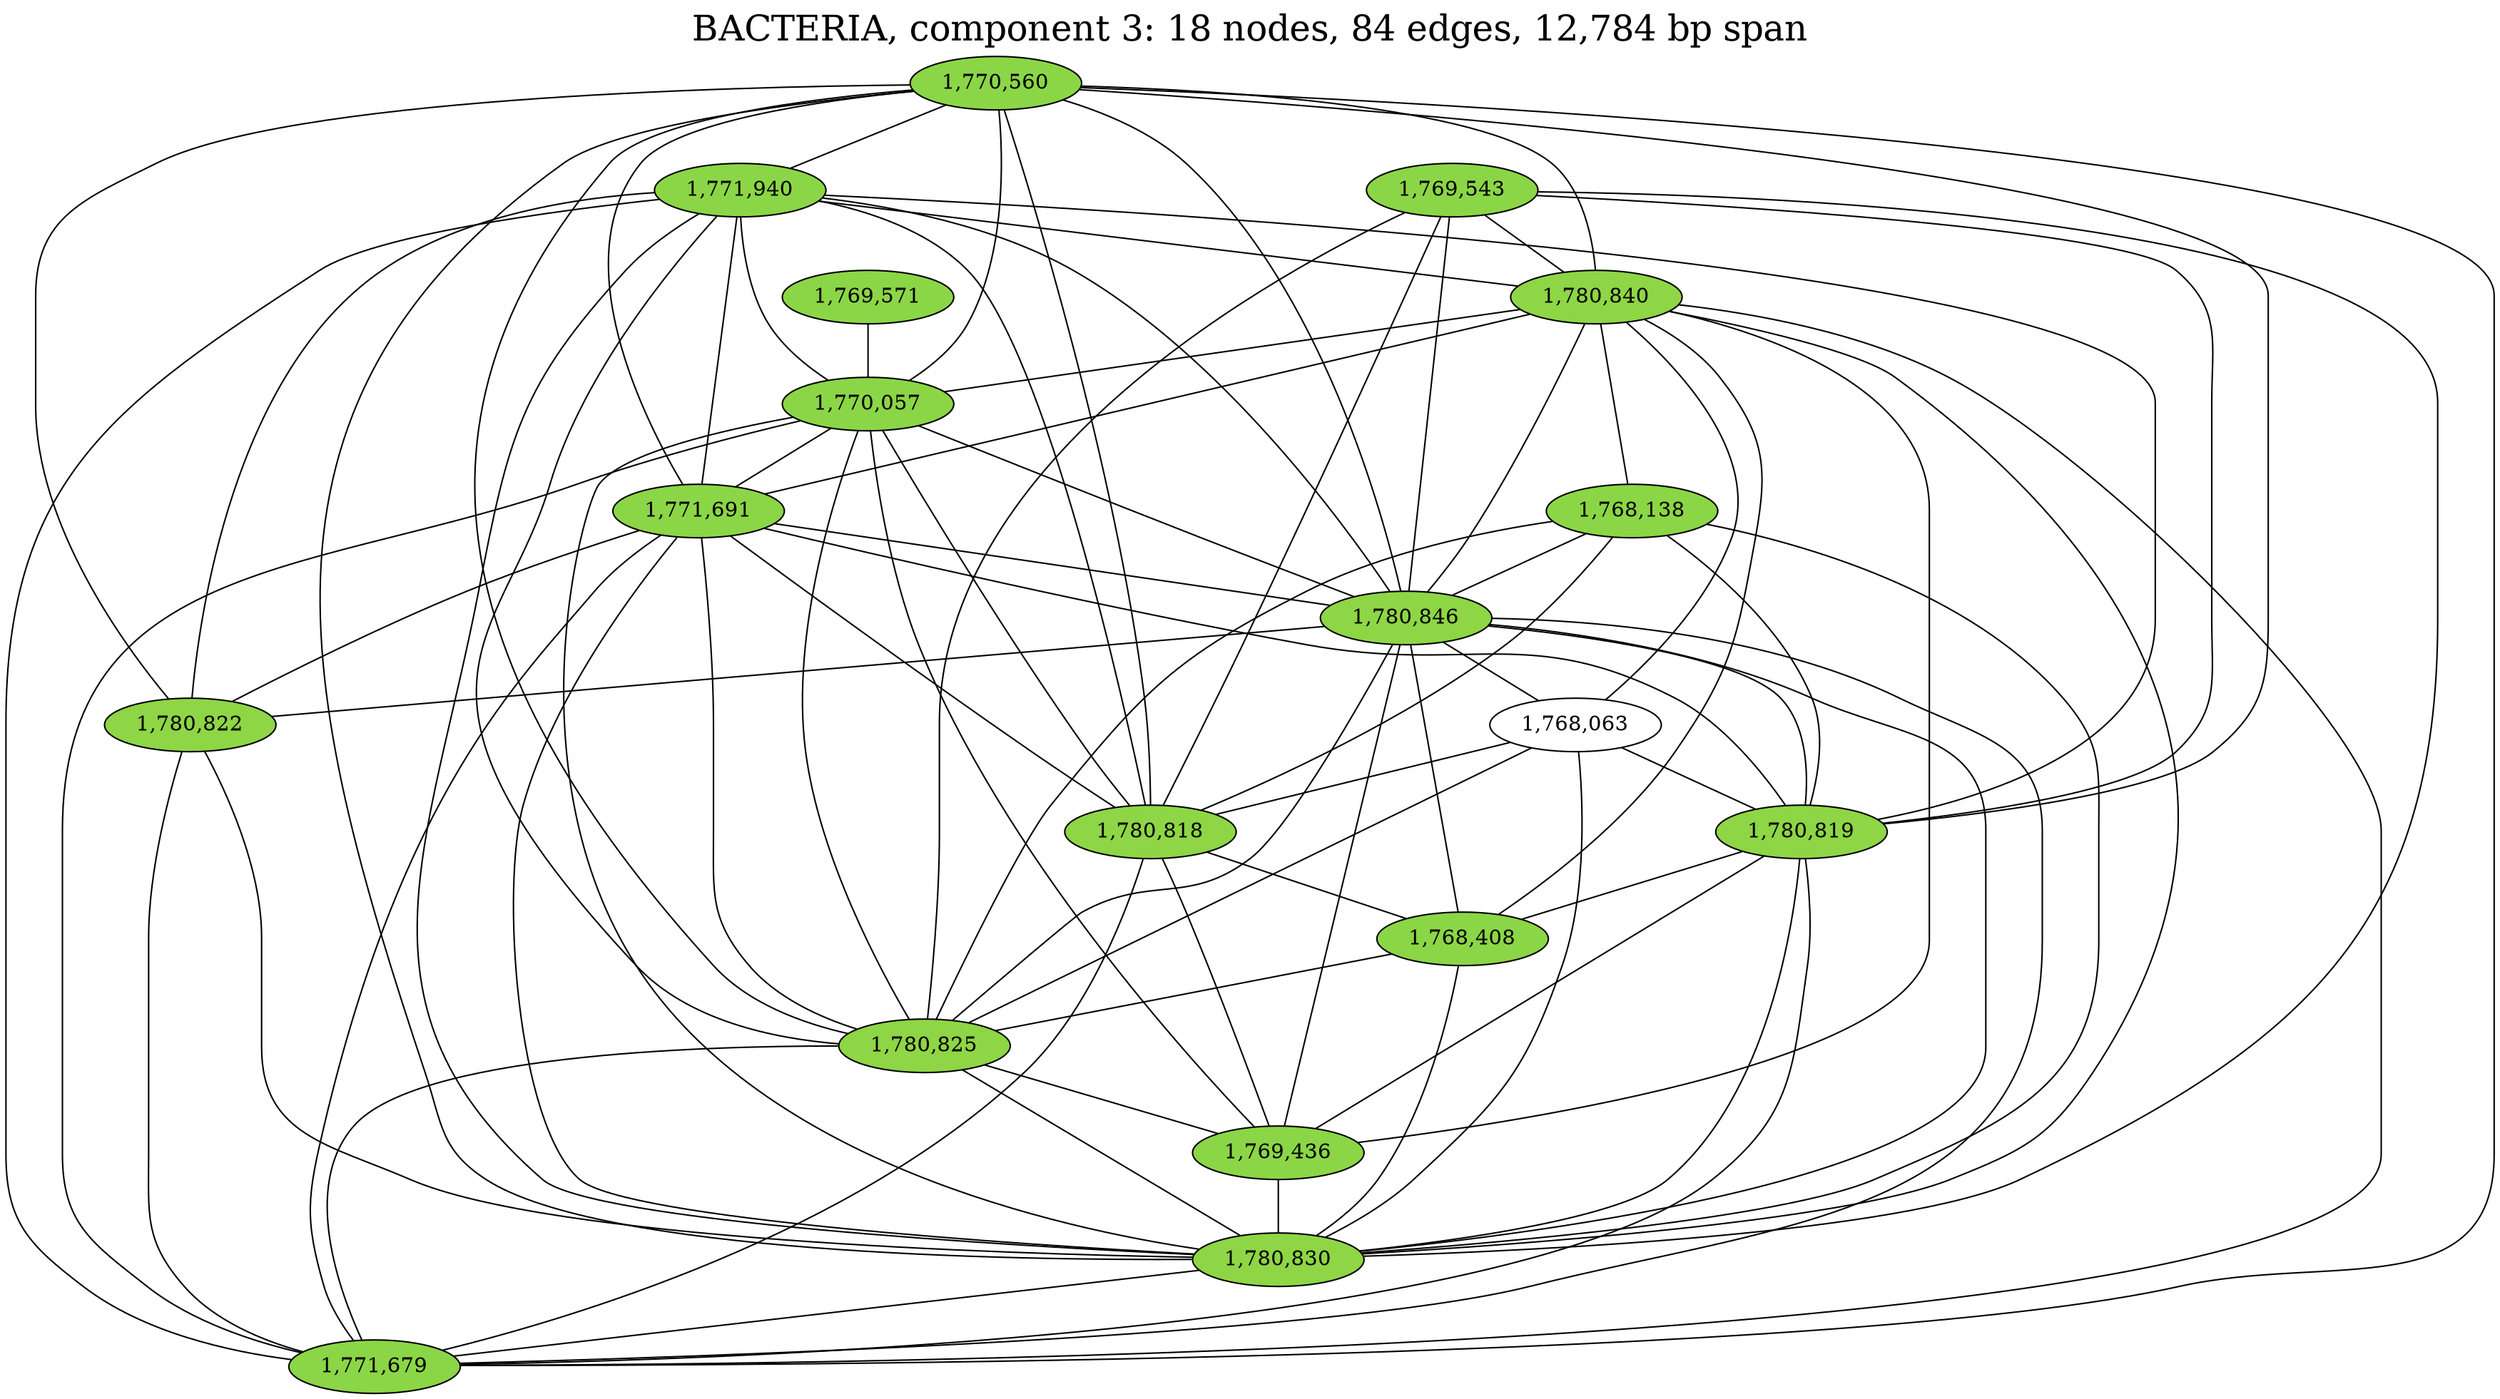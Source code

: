 graph BACTERIA_cc3 {
	overlap="prism50";
	outputorder="edgesfirst";
	node [style="filled"];
	label="BACTERIA, component 3: 18 nodes, 84 edges, 12,784 bp span";
	labelloc="t";
	fontsize=24;
	"1,768,063" [fillcolor="#ffffff", fontcolor="#000000"];
	"1,768,138" [fillcolor="#8bd646", fontcolor="#000000"];
	"1,768,408" [fillcolor="#8bd646", fontcolor="#000000"];
	"1,769,436" [fillcolor="#8bd646", fontcolor="#000000"];
	"1,769,543" [fillcolor="#8bd646", fontcolor="#000000"];
	"1,769,571" [fillcolor="#8bd646", fontcolor="#000000"];
	"1,770,057" [fillcolor="#8bd646", fontcolor="#000000"];
	"1,770,560" [fillcolor="#8bd646", fontcolor="#000000"];
	"1,771,679" [fillcolor="#8bd646", fontcolor="#000000"];
	"1,771,691" [fillcolor="#8bd646", fontcolor="#000000"];
	"1,771,940" [fillcolor="#8bd646", fontcolor="#000000"];
	"1,780,818" [fillcolor="#8ed645", fontcolor="#000000"];
	"1,780,819" [fillcolor="#8ed645", fontcolor="#000000"];
	"1,780,822" [fillcolor="#8ed645", fontcolor="#000000"];
	"1,780,825" [fillcolor="#8ed645", fontcolor="#000000"];
	"1,780,830" [fillcolor="#8ed645", fontcolor="#000000"];
	"1,780,840" [fillcolor="#8ed645", fontcolor="#000000"];
	"1,780,846" [fillcolor="#8ed645", fontcolor="#000000"];
	"1,770,560" -- "1,770,057";
	"1,770,560" -- "1,771,679";
	"1,770,560" -- "1,771,691";
	"1,770,560" -- "1,771,940";
	"1,770,560" -- "1,780,818";
	"1,770,560" -- "1,780,819";
	"1,770,560" -- "1,780,822";
	"1,770,560" -- "1,780,825";
	"1,770,560" -- "1,780,830";
	"1,770,560" -- "1,780,840";
	"1,770,560" -- "1,780,846";
	"1,769,571" -- "1,770,057";
	"1,771,940" -- "1,770,057";
	"1,771,940" -- "1,771,679";
	"1,771,940" -- "1,771,691";
	"1,771,940" -- "1,780,818";
	"1,771,940" -- "1,780,819";
	"1,771,940" -- "1,780,822";
	"1,771,940" -- "1,780,825";
	"1,771,940" -- "1,780,830";
	"1,771,940" -- "1,780,840";
	"1,771,940" -- "1,780,846";
	"1,769,543" -- "1,780,818";
	"1,769,543" -- "1,780,819";
	"1,769,543" -- "1,780,825";
	"1,769,543" -- "1,780,830";
	"1,769,543" -- "1,780,840";
	"1,769,543" -- "1,780,846";
	"1,780,840" -- "1,768,063";
	"1,780,840" -- "1,768,138";
	"1,780,840" -- "1,768,408";
	"1,780,840" -- "1,769,436";
	"1,780,840" -- "1,770,057";
	"1,780,840" -- "1,771,679";
	"1,780,840" -- "1,771,691";
	"1,780,840" -- "1,780,830";
	"1,780,840" -- "1,780,846";
	"1,770,057" -- "1,769,436";
	"1,770,057" -- "1,771,679";
	"1,770,057" -- "1,771,691";
	"1,770,057" -- "1,780,818";
	"1,770,057" -- "1,780,825";
	"1,770,057" -- "1,780,830";
	"1,770,057" -- "1,780,846";
	"1,768,138" -- "1,780,818";
	"1,768,138" -- "1,780,819";
	"1,768,138" -- "1,780,825";
	"1,768,138" -- "1,780,830";
	"1,768,138" -- "1,780,846";
	"1,771,691" -- "1,771,679";
	"1,771,691" -- "1,780,818";
	"1,771,691" -- "1,780,819";
	"1,771,691" -- "1,780,822";
	"1,771,691" -- "1,780,825";
	"1,771,691" -- "1,780,830";
	"1,771,691" -- "1,780,846";
	"1,780,846" -- "1,768,063";
	"1,780,846" -- "1,768,408";
	"1,780,846" -- "1,769,436";
	"1,780,846" -- "1,771,679";
	"1,780,846" -- "1,780,819";
	"1,780,846" -- "1,780,822";
	"1,780,846" -- "1,780,825";
	"1,780,846" -- "1,780,830";
	"1,768,063" -- "1,780,818";
	"1,768,063" -- "1,780,819";
	"1,768,063" -- "1,780,825";
	"1,768,063" -- "1,780,830";
	"1,780,818" -- "1,768,408";
	"1,780,818" -- "1,769,436";
	"1,780,818" -- "1,771,679";
	"1,780,819" -- "1,768,408";
	"1,780,819" -- "1,769,436";
	"1,780,819" -- "1,771,679";
	"1,780,819" -- "1,780,830";
	"1,780,822" -- "1,771,679";
	"1,780,822" -- "1,780,830";
	"1,768,408" -- "1,780,825";
	"1,768,408" -- "1,780,830";
	"1,780,825" -- "1,769,436";
	"1,780,825" -- "1,771,679";
	"1,780,825" -- "1,780,830";
	"1,769,436" -- "1,780,830";
	"1,780,830" -- "1,771,679";
}